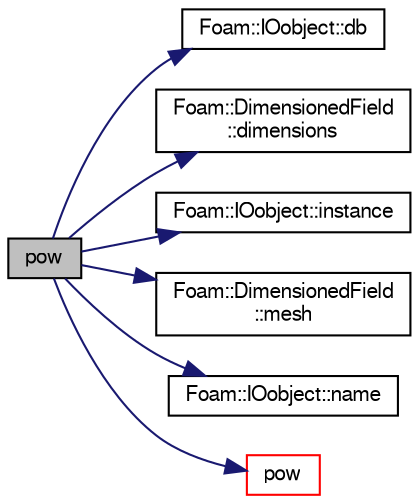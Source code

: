 digraph "pow"
{
  bgcolor="transparent";
  edge [fontname="FreeSans",fontsize="10",labelfontname="FreeSans",labelfontsize="10"];
  node [fontname="FreeSans",fontsize="10",shape=record];
  rankdir="LR";
  Node68944 [label="pow",height=0.2,width=0.4,color="black", fillcolor="grey75", style="filled", fontcolor="black"];
  Node68944 -> Node68945 [color="midnightblue",fontsize="10",style="solid",fontname="FreeSans"];
  Node68945 [label="Foam::IOobject::db",height=0.2,width=0.4,color="black",URL="$a26142.html#a65cc75d9f80b1df5c3184fb2274a97f1",tooltip="Return the local objectRegistry. "];
  Node68944 -> Node68946 [color="midnightblue",fontsize="10",style="solid",fontname="FreeSans"];
  Node68946 [label="Foam::DimensionedField\l::dimensions",height=0.2,width=0.4,color="black",URL="$a26390.html#a66989c1e0666e0d0c93a2056ce75599e",tooltip="Return dimensions. "];
  Node68944 -> Node68947 [color="midnightblue",fontsize="10",style="solid",fontname="FreeSans"];
  Node68947 [label="Foam::IOobject::instance",height=0.2,width=0.4,color="black",URL="$a26142.html#acac6de003b420b848571b5064e50ed89"];
  Node68944 -> Node68948 [color="midnightblue",fontsize="10",style="solid",fontname="FreeSans"];
  Node68948 [label="Foam::DimensionedField\l::mesh",height=0.2,width=0.4,color="black",URL="$a26390.html#a8f1110830348a1448a14ab5e3cf47e3b",tooltip="Return mesh. "];
  Node68944 -> Node68949 [color="midnightblue",fontsize="10",style="solid",fontname="FreeSans"];
  Node68949 [label="Foam::IOobject::name",height=0.2,width=0.4,color="black",URL="$a26142.html#acc80e00a8ac919288fb55bd14cc88bf6",tooltip="Return name. "];
  Node68944 -> Node68950 [color="midnightblue",fontsize="10",style="solid",fontname="FreeSans"];
  Node68950 [label="pow",height=0.2,width=0.4,color="red",URL="$a21124.html#a7500c8e9d27a442adc75e287de074c7c"];
}
